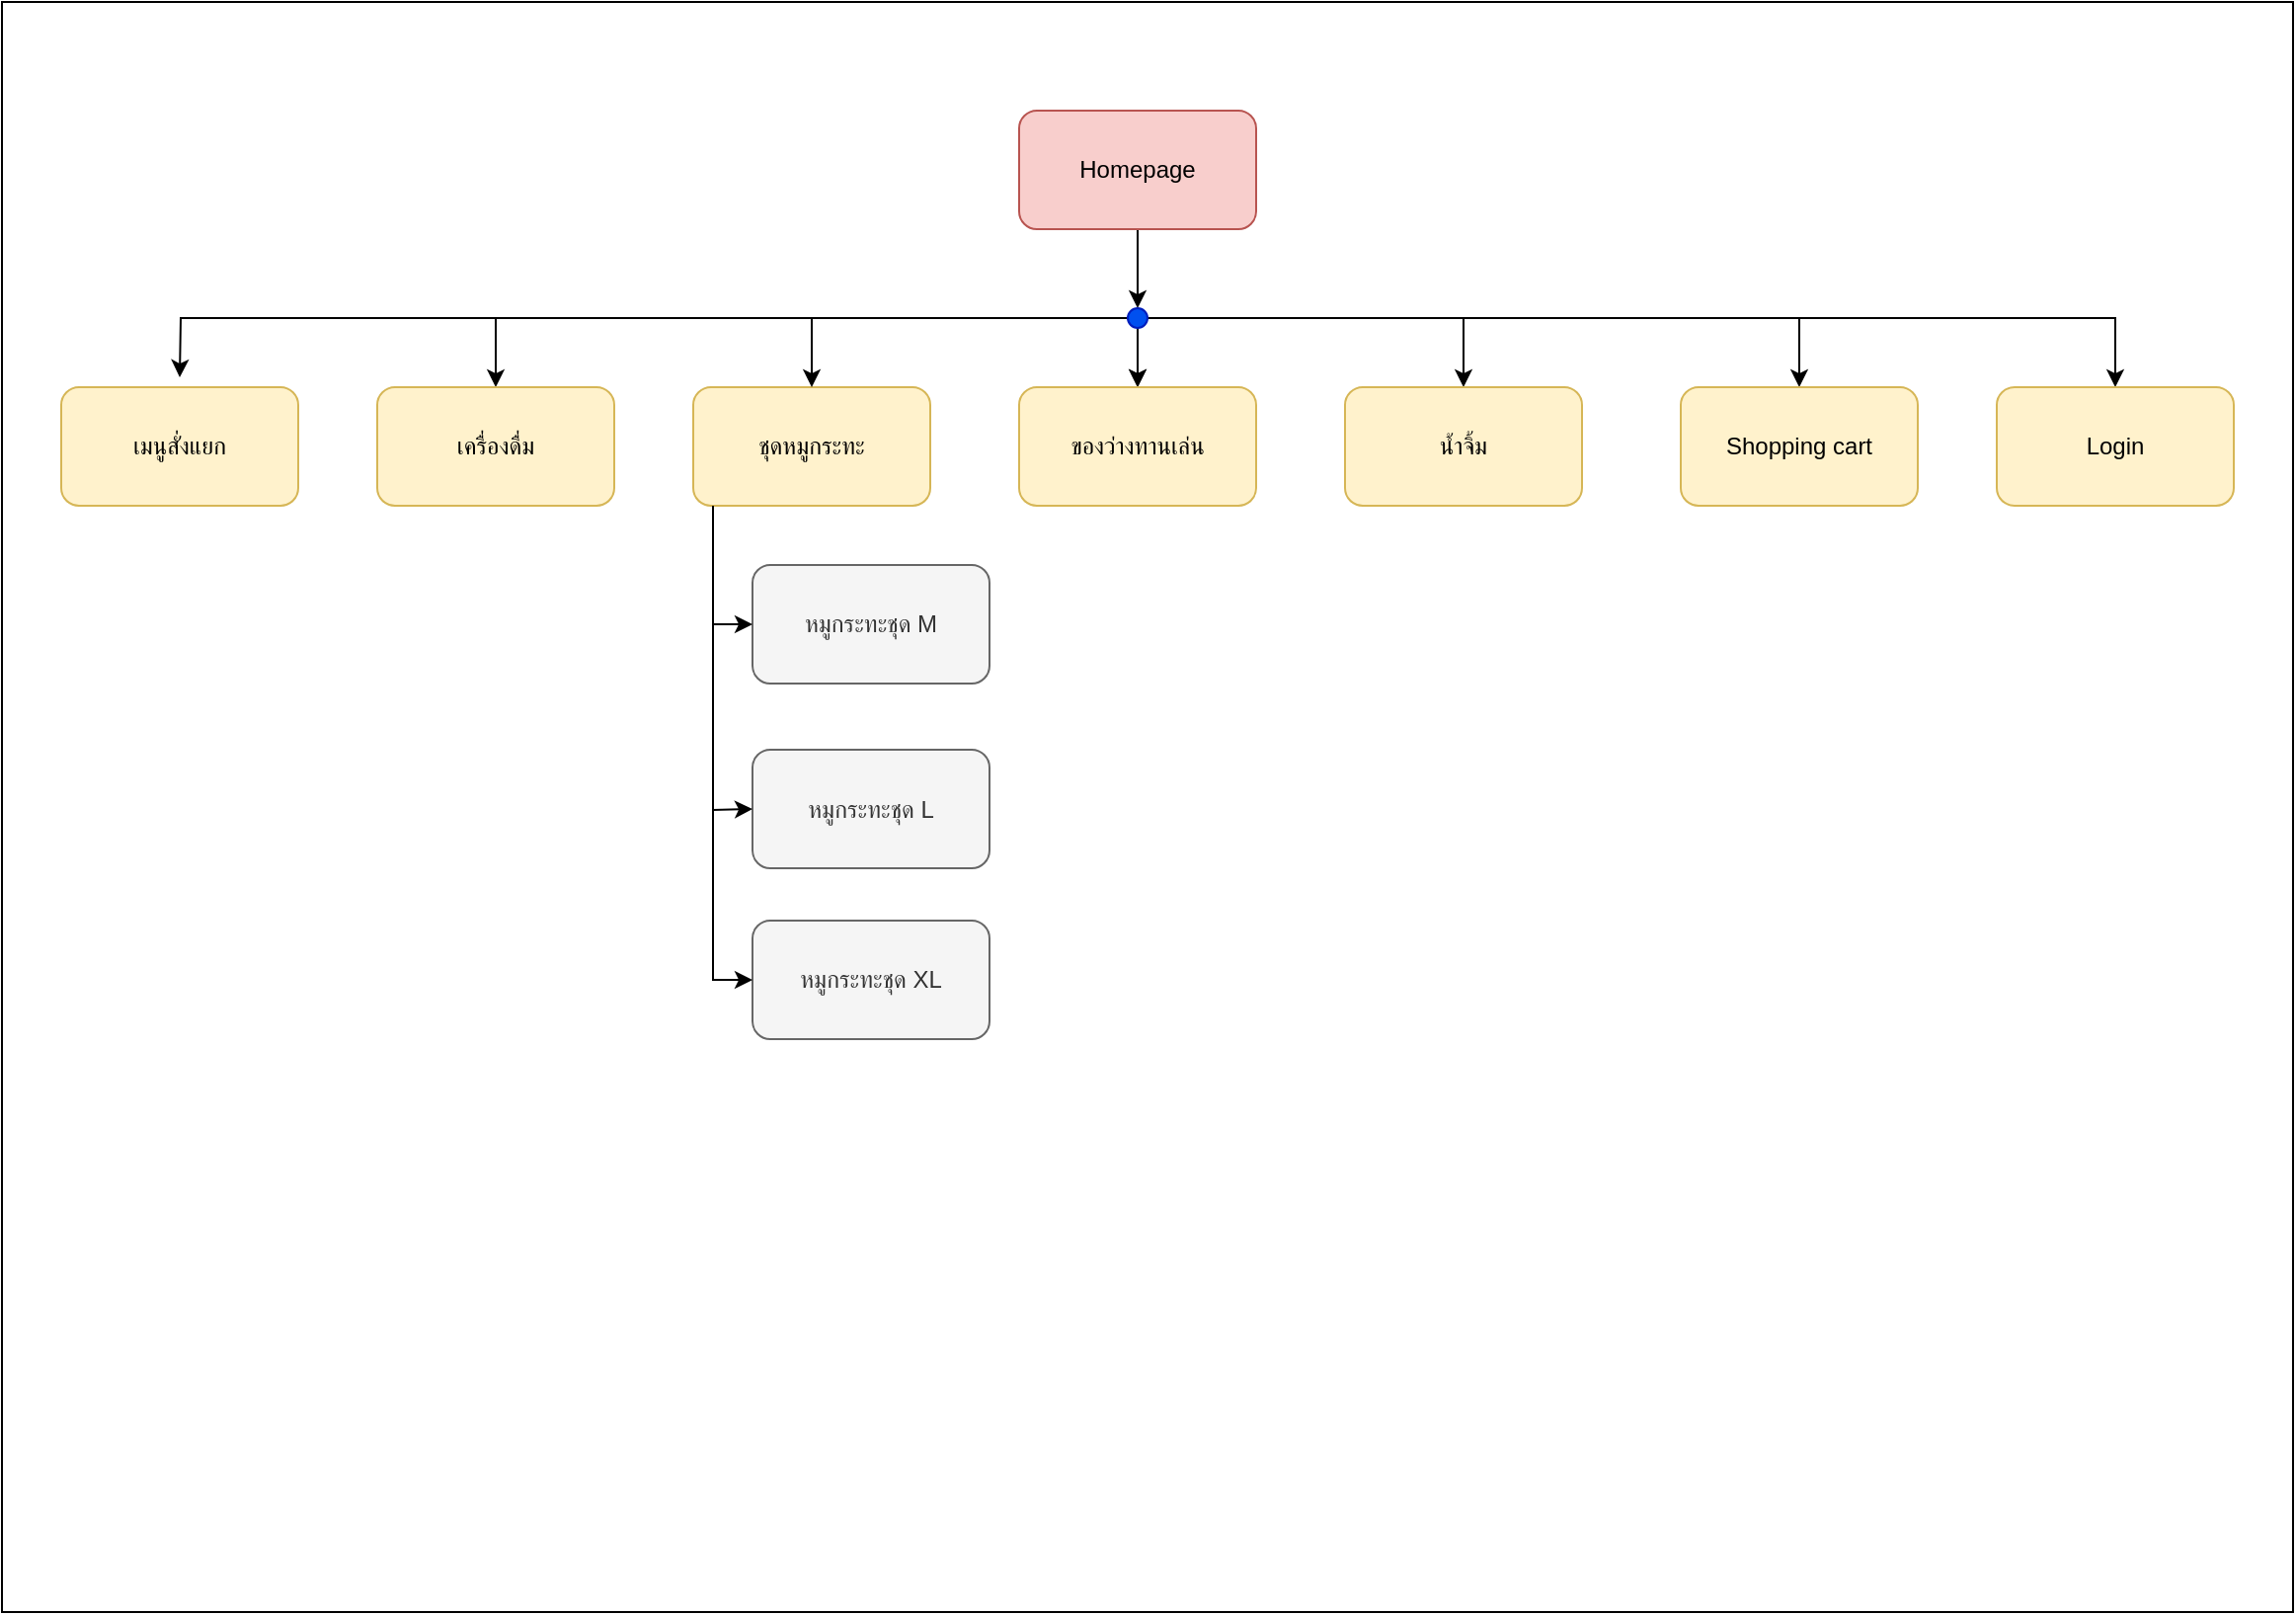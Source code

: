 <mxfile version="20.8.5" type="github">
  <diagram id="Wc1cHFS1CN1t0heRObUZ" name="Page-1">
    <mxGraphModel dx="1548" dy="851" grid="1" gridSize="10" guides="1" tooltips="1" connect="1" arrows="1" fold="1" page="1" pageScale="1" pageWidth="1169" pageHeight="827" math="0" shadow="0">
      <root>
        <mxCell id="0" />
        <mxCell id="1" parent="0" />
        <mxCell id="LwphMtu0Iqmkb4TG6bCM-35" value="" style="rounded=0;whiteSpace=wrap;html=1;" vertex="1" parent="1">
          <mxGeometry y="5" width="1160" height="815" as="geometry" />
        </mxCell>
        <mxCell id="LwphMtu0Iqmkb4TG6bCM-36" value="" style="edgeStyle=orthogonalEdgeStyle;rounded=0;orthogonalLoop=1;jettySize=auto;html=1;entryX=0.5;entryY=0;entryDx=0;entryDy=0;" edge="1" parent="1" source="LwphMtu0Iqmkb4TG6bCM-37" target="LwphMtu0Iqmkb4TG6bCM-47">
          <mxGeometry relative="1" as="geometry" />
        </mxCell>
        <mxCell id="LwphMtu0Iqmkb4TG6bCM-37" value="Homepage" style="rounded=1;whiteSpace=wrap;html=1;fillColor=#f8cecc;strokeColor=#b85450;" vertex="1" parent="1">
          <mxGeometry x="515" y="60" width="120" height="60" as="geometry" />
        </mxCell>
        <mxCell id="LwphMtu0Iqmkb4TG6bCM-38" value="ชุดหมูกระทะ" style="whiteSpace=wrap;html=1;fillColor=#fff2cc;strokeColor=#d6b656;rounded=1;" vertex="1" parent="1">
          <mxGeometry x="350" y="200" width="120" height="60" as="geometry" />
        </mxCell>
        <mxCell id="LwphMtu0Iqmkb4TG6bCM-39" value="" style="edgeStyle=orthogonalEdgeStyle;rounded=0;orthogonalLoop=1;jettySize=auto;html=1;" edge="1" parent="1" source="LwphMtu0Iqmkb4TG6bCM-47" target="LwphMtu0Iqmkb4TG6bCM-38">
          <mxGeometry relative="1" as="geometry" />
        </mxCell>
        <mxCell id="LwphMtu0Iqmkb4TG6bCM-40" value="" style="edgeStyle=orthogonalEdgeStyle;rounded=0;orthogonalLoop=1;jettySize=auto;html=1;" edge="1" parent="1" source="LwphMtu0Iqmkb4TG6bCM-47" target="LwphMtu0Iqmkb4TG6bCM-48">
          <mxGeometry relative="1" as="geometry" />
        </mxCell>
        <mxCell id="LwphMtu0Iqmkb4TG6bCM-41" value="" style="edgeStyle=orthogonalEdgeStyle;rounded=0;orthogonalLoop=1;jettySize=auto;html=1;" edge="1" parent="1" source="LwphMtu0Iqmkb4TG6bCM-47" target="LwphMtu0Iqmkb4TG6bCM-48">
          <mxGeometry relative="1" as="geometry" />
        </mxCell>
        <mxCell id="LwphMtu0Iqmkb4TG6bCM-42" style="edgeStyle=orthogonalEdgeStyle;rounded=0;orthogonalLoop=1;jettySize=auto;html=1;entryX=0.5;entryY=0;entryDx=0;entryDy=0;" edge="1" parent="1" source="LwphMtu0Iqmkb4TG6bCM-47" target="LwphMtu0Iqmkb4TG6bCM-49">
          <mxGeometry relative="1" as="geometry">
            <mxPoint x="615" y="165" as="targetPoint" />
          </mxGeometry>
        </mxCell>
        <mxCell id="LwphMtu0Iqmkb4TG6bCM-43" style="edgeStyle=orthogonalEdgeStyle;rounded=0;orthogonalLoop=1;jettySize=auto;html=1;entryX=0.5;entryY=0;entryDx=0;entryDy=0;" edge="1" parent="1" source="LwphMtu0Iqmkb4TG6bCM-47" target="LwphMtu0Iqmkb4TG6bCM-50">
          <mxGeometry relative="1" as="geometry" />
        </mxCell>
        <mxCell id="LwphMtu0Iqmkb4TG6bCM-44" style="edgeStyle=orthogonalEdgeStyle;rounded=0;orthogonalLoop=1;jettySize=auto;html=1;" edge="1" parent="1" source="LwphMtu0Iqmkb4TG6bCM-47">
          <mxGeometry relative="1" as="geometry">
            <mxPoint x="90" y="195" as="targetPoint" />
          </mxGeometry>
        </mxCell>
        <mxCell id="LwphMtu0Iqmkb4TG6bCM-45" style="edgeStyle=orthogonalEdgeStyle;rounded=0;orthogonalLoop=1;jettySize=auto;html=1;entryX=0.5;entryY=0;entryDx=0;entryDy=0;" edge="1" parent="1" source="LwphMtu0Iqmkb4TG6bCM-47" target="LwphMtu0Iqmkb4TG6bCM-52">
          <mxGeometry relative="1" as="geometry" />
        </mxCell>
        <mxCell id="LwphMtu0Iqmkb4TG6bCM-46" style="edgeStyle=orthogonalEdgeStyle;rounded=0;orthogonalLoop=1;jettySize=auto;html=1;entryX=0.5;entryY=0;entryDx=0;entryDy=0;" edge="1" parent="1" source="LwphMtu0Iqmkb4TG6bCM-47" target="LwphMtu0Iqmkb4TG6bCM-53">
          <mxGeometry relative="1" as="geometry" />
        </mxCell>
        <mxCell id="LwphMtu0Iqmkb4TG6bCM-47" value="" style="ellipse;whiteSpace=wrap;html=1;aspect=fixed;fillColor=#0050ef;fontColor=#ffffff;strokeColor=#001DBC;" vertex="1" parent="1">
          <mxGeometry x="570" y="160" width="10" height="10" as="geometry" />
        </mxCell>
        <mxCell id="LwphMtu0Iqmkb4TG6bCM-48" value="ของว่างทานเล่น" style="whiteSpace=wrap;html=1;fillColor=#fff2cc;strokeColor=#d6b656;rounded=1;" vertex="1" parent="1">
          <mxGeometry x="515" y="200" width="120" height="60" as="geometry" />
        </mxCell>
        <mxCell id="LwphMtu0Iqmkb4TG6bCM-49" value="น้ำจิ้ม" style="whiteSpace=wrap;html=1;fillColor=#fff2cc;strokeColor=#d6b656;rounded=1;" vertex="1" parent="1">
          <mxGeometry x="680" y="200" width="120" height="60" as="geometry" />
        </mxCell>
        <mxCell id="LwphMtu0Iqmkb4TG6bCM-50" value="เครื่องดื่ม" style="whiteSpace=wrap;html=1;fillColor=#fff2cc;strokeColor=#d6b656;rounded=1;" vertex="1" parent="1">
          <mxGeometry x="190" y="200" width="120" height="60" as="geometry" />
        </mxCell>
        <mxCell id="LwphMtu0Iqmkb4TG6bCM-51" value="เมนูสั่งแยก" style="whiteSpace=wrap;html=1;fillColor=#fff2cc;strokeColor=#d6b656;rounded=1;" vertex="1" parent="1">
          <mxGeometry x="30" y="200" width="120" height="60" as="geometry" />
        </mxCell>
        <mxCell id="LwphMtu0Iqmkb4TG6bCM-52" value="Shopping cart" style="whiteSpace=wrap;html=1;fillColor=#fff2cc;strokeColor=#d6b656;rounded=1;" vertex="1" parent="1">
          <mxGeometry x="850" y="200" width="120" height="60" as="geometry" />
        </mxCell>
        <mxCell id="LwphMtu0Iqmkb4TG6bCM-53" value="Login" style="whiteSpace=wrap;html=1;fillColor=#fff2cc;strokeColor=#d6b656;rounded=1;" vertex="1" parent="1">
          <mxGeometry x="1010" y="200" width="120" height="60" as="geometry" />
        </mxCell>
        <mxCell id="LwphMtu0Iqmkb4TG6bCM-54" value="หมูกระทะชุด M" style="whiteSpace=wrap;html=1;fillColor=#f5f5f5;strokeColor=#666666;rounded=1;fontColor=#333333;" vertex="1" parent="1">
          <mxGeometry x="380" y="290" width="120" height="60" as="geometry" />
        </mxCell>
        <mxCell id="LwphMtu0Iqmkb4TG6bCM-55" value="" style="endArrow=classic;html=1;rounded=0;entryX=0;entryY=0.5;entryDx=0;entryDy=0;" edge="1" parent="1" target="LwphMtu0Iqmkb4TG6bCM-54">
          <mxGeometry width="50" height="50" relative="1" as="geometry">
            <mxPoint x="360" y="260" as="sourcePoint" />
            <mxPoint x="410" y="210" as="targetPoint" />
            <Array as="points">
              <mxPoint x="360" y="320" />
            </Array>
          </mxGeometry>
        </mxCell>
        <mxCell id="LwphMtu0Iqmkb4TG6bCM-56" value="หมูกระทะชุด L" style="whiteSpace=wrap;html=1;fillColor=#f5f5f5;strokeColor=#666666;rounded=1;fontColor=#333333;" vertex="1" parent="1">
          <mxGeometry x="380" y="383.5" width="120" height="60" as="geometry" />
        </mxCell>
        <mxCell id="LwphMtu0Iqmkb4TG6bCM-57" value="" style="endArrow=classic;html=1;rounded=0;entryX=0;entryY=0.5;entryDx=0;entryDy=0;" edge="1" parent="1" target="LwphMtu0Iqmkb4TG6bCM-56">
          <mxGeometry width="50" height="50" relative="1" as="geometry">
            <mxPoint x="360" y="320" as="sourcePoint" />
            <mxPoint x="390" y="330" as="targetPoint" />
            <Array as="points">
              <mxPoint x="360" y="414" />
            </Array>
          </mxGeometry>
        </mxCell>
        <mxCell id="LwphMtu0Iqmkb4TG6bCM-58" value="หมูกระทะชุด XL" style="whiteSpace=wrap;html=1;fillColor=#f5f5f5;strokeColor=#666666;rounded=1;fontColor=#333333;" vertex="1" parent="1">
          <mxGeometry x="380" y="470" width="120" height="60" as="geometry" />
        </mxCell>
        <mxCell id="LwphMtu0Iqmkb4TG6bCM-59" value="" style="endArrow=classic;html=1;rounded=0;entryX=0;entryY=0.5;entryDx=0;entryDy=0;" edge="1" parent="1" target="LwphMtu0Iqmkb4TG6bCM-58">
          <mxGeometry width="50" height="50" relative="1" as="geometry">
            <mxPoint x="360" y="410" as="sourcePoint" />
            <mxPoint x="390" y="423.5" as="targetPoint" />
            <Array as="points">
              <mxPoint x="360" y="500" />
            </Array>
          </mxGeometry>
        </mxCell>
      </root>
    </mxGraphModel>
  </diagram>
</mxfile>
